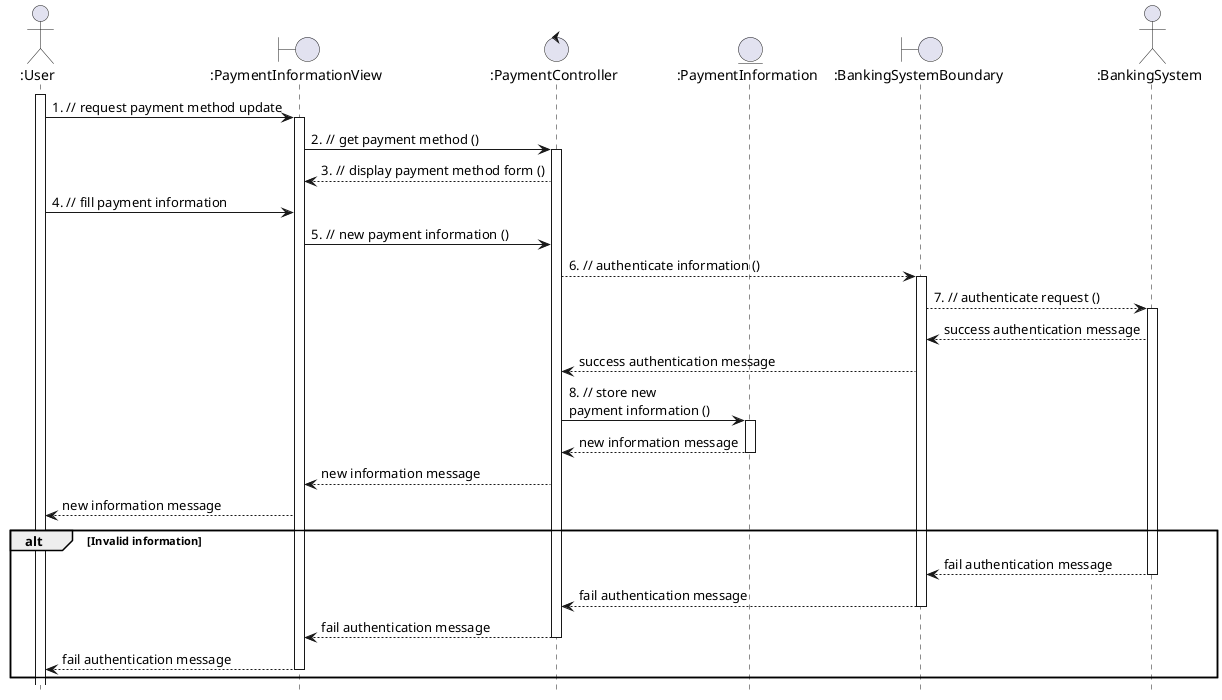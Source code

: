 @startuml
hide footbox


actor ":User" as User
boundary ":PaymentInformationView" as PaymentInformationView
control ":PaymentController" as PaymentController
entity ":PaymentInformation" as PaymentInformation
boundary ":BankingSystemBoundary" as BankingSystemBoundary
actor ":BankingSystem" as BankingSystem

User ++
  User -> PaymentInformationView : 1. // request payment method update
  activate PaymentInformationView
    PaymentInformationView -> PaymentController : 2. // get payment method ()
    activate PaymentController
      PaymentController --> PaymentInformationView: 3. // display payment method form ()
  User -> PaymentInformationView: 4. // fill payment information
    PaymentInformationView -> PaymentController: 5. // new payment information ()
      PaymentController --> BankingSystemBoundary: 6. // authenticate information ()
      activate BankingSystemBoundary
        BankingSystemBoundary --> BankingSystem: 7. // authenticate request ()
        activate BankingSystem
          BankingSystem --> BankingSystemBoundary: success authentication message
        BankingSystemBoundary --> PaymentController: success authentication message
      PaymentController -> PaymentInformation: 8. // store new \npayment information ()
      activate PaymentInformation
        PaymentInformation --> PaymentController: new information message
      deactivate PaymentInformation
      PaymentController --> PaymentInformationView: new information message
    PaymentInformationView --> User: new information message

alt Invalid information
  
  BankingSystem --> BankingSystemBoundary: fail authentication message
  BankingSystem --
    BankingSystemBoundary --> PaymentController: fail authentication message
    
  deactivate BankingSystemBoundary
    PaymentController --> PaymentInformationView: fail authentication message
    
  deactivate PaymentController
    PaymentInformationView --> User: fail authentication message
    
  deactivate PaymentInformationView
end

@enduml